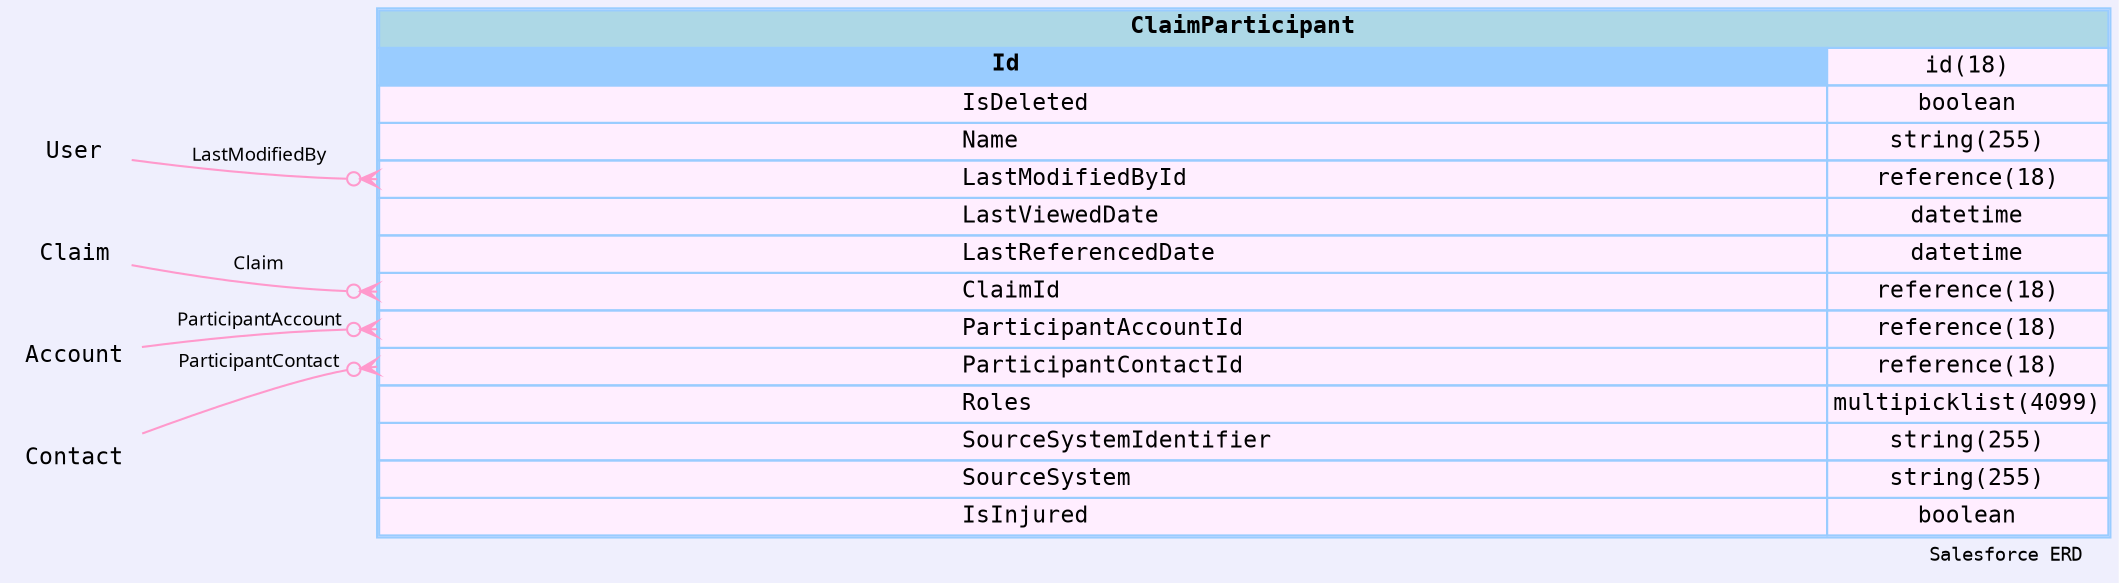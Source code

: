 
        digraph "Salesforce+ ERD" {  
            graph [  
              rankdir="RL"  
              bgcolor="#efeffd"  
              label="Salesforce ERD "  
              labeljust="r"  
              nodesep="0.18"  
              ranksep="0.46"        
              fontname="Courier"  
              fontsize="9"  
            ];  
            node [  
              fontname="Courier"  
              fontsize="11"  
              shape="plaintext"  
              color="#99ccff"  
            ];  
            edge [ arrowsize="0.8"   ];
        
            ClaimParticipant [shape=none, margin=0, label=<
                <table border="1" cellborder="1" cellspacing="0" bgcolor="#ffeeff" >   
                  <tr><td colspan="3" bgcolor="lightblue"><b>ClaimParticipant</b></td></tr>
             <tr>
                                        <td  bgcolor="#99ccff" port="Id" align="left">
                                           <b>Id</b>
                                        </td><td>id(18)</td></tr> <tr>
                                         <td port="IsDeleted" align="left">
                                         IsDeleted
                                       </td><td>boolean</td></tr> <tr>
                                         <td port="Name" align="left">
                                         Name
                                       </td><td>string(255)</td></tr> <tr>
                                         <td port="LastModifiedById" align="left">
                                         LastModifiedById
                                       </td><td>reference(18)</td></tr> <tr>
                                         <td port="LastViewedDate" align="left">
                                         LastViewedDate
                                       </td><td>datetime</td></tr> <tr>
                                         <td port="LastReferencedDate" align="left">
                                         LastReferencedDate
                                       </td><td>datetime</td></tr> <tr>
                                         <td port="ClaimId" align="left">
                                         ClaimId
                                       </td><td>reference(18)</td></tr> <tr>
                                         <td port="ParticipantAccountId" align="left">
                                         ParticipantAccountId
                                       </td><td>reference(18)</td></tr> <tr>
                                         <td port="ParticipantContactId" align="left">
                                         ParticipantContactId
                                       </td><td>reference(18)</td></tr> <tr>
                                         <td port="Roles" align="left">
                                         Roles
                                       </td><td>multipicklist(4099)</td></tr> <tr>
                                         <td port="SourceSystemIdentifier" align="left">
                                         SourceSystemIdentifier
                                       </td><td>string(255)</td></tr> <tr>
                                         <td port="SourceSystem" align="left">
                                         SourceSystem
                                       </td><td>string(255)</td></tr> <tr>
                                         <td port="IsInjured" align="left">
                                         IsInjured
                                       </td><td>boolean</td></tr>            
                </table>
                >
                  URL="#"
                  tooltip=" ClaimParticipant "
                ];
            
                            "ClaimParticipant" : "LastModifiedById": w -> 
                                  "User" : "Id" 
                                           : e 
                                          [arrowhead=none 
                                           dir=back 
                                           arrowtail=crowodot 
                                           color="#ff99cc"
                                           label="LastModifiedBy"
                                           fontname="Monaco"
                                           fontsize="9"
                                          ];
                      
                            "ClaimParticipant" : "ClaimId": w -> 
                                  "Claim" : "Id" 
                                           : e 
                                          [arrowhead=none 
                                           dir=back 
                                           arrowtail=crowodot 
                                           color="#ff99cc"
                                           label="Claim"
                                           fontname="Monaco"
                                           fontsize="9"
                                          ];
                      
                            "ClaimParticipant" : "ParticipantAccountId": w -> 
                                  "Account" : "Id" 
                                           : e 
                                          [arrowhead=none 
                                           dir=back 
                                           arrowtail=crowodot 
                                           color="#ff99cc"
                                           label="ParticipantAccount"
                                           fontname="Monaco"
                                           fontsize="9"
                                          ];
                      
                            "ClaimParticipant" : "ParticipantContactId": w -> 
                                  "Contact" : "Id" 
                                           : e 
                                          [arrowhead=none 
                                           dir=back 
                                           arrowtail=crowodot 
                                           color="#ff99cc"
                                           label="ParticipantContact"
                                           fontname="Monaco"
                                           fontsize="9"
                                          ];
                      }